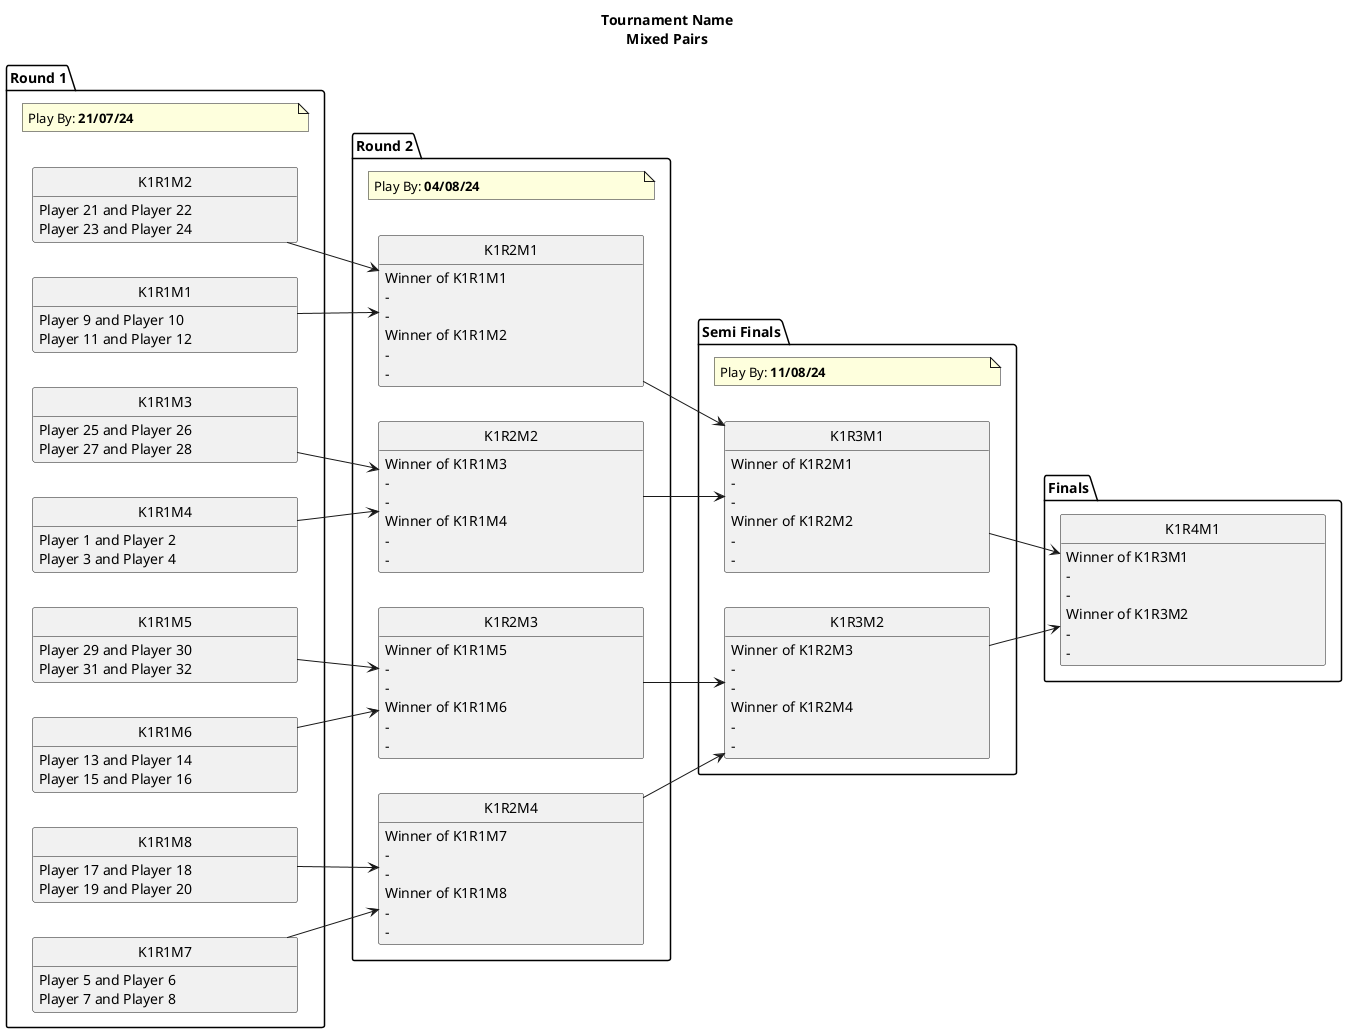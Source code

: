 @startuml
title Tournament Name\nMixed Pairs
hide empty methods
hide circle
left to right direction
skinparam minClassWidth 265
package "Round 1" {
	note "Play By: <b>21/07/24</b>" as n1
	class K1R1M4 {
		Player 1 and Player 2
		Player 3 and Player 4
	}
	class K1R1M7 {
		Player 5 and Player 6
		Player 7 and Player 8
	}
	class K1R1M1 {
		Player 9 and Player 10
		Player 11 and Player 12
	}
	class K1R1M6 {
		Player 13 and Player 14
		Player 15 and Player 16
	}
	class K1R1M8 {
		Player 17 and Player 18
		Player 19 and Player 20
	}
	class K1R1M2 {
		Player 21 and Player 22
		Player 23 and Player 24
	}
	class K1R1M3 {
	    Player 25 and Player 26
		Player 27 and Player 28
	}
	class K1R1M5 {
		Player 29 and Player 30
		Player 31 and Player 32
	}
}
package "Round 2" {
	note "Play By: <b>04/08/24</b>" as n2
	class K1R2M2 {
		Winner of K1R1M3
-
-
		Winner of K1R1M4
-
-
	}
	class K1R2M1 {
		Winner of K1R1M1
-
-
		Winner of K1R1M2
-
-
	}
	class K1R2M4 {
		Winner of K1R1M7
-
-
		Winner of K1R1M8
-
-
	}
	class K1R2M3 {
		Winner of K1R1M5
-
-
		Winner of K1R1M6
-
-
	}
}
package "Semi Finals" {
	note "Play By: <b>11/08/24</b>" as n3
	class K1R3M1 {
		Winner of K1R2M1
-
-
		Winner of K1R2M2
-
-
	}
	class K1R3M2 {
		Winner of K1R2M3
-
-
		Winner of K1R2M4
-
-
	}
}
package "Finals" {
	class K1R4M1 {
		Winner of K1R3M1
-
-
		Winner of K1R3M2
-
-
	}
}
K1R1M6 --> K1R2M3
K1R1M8 --> K1R2M4
K1R2M3 --> K1R3M2
K1R1M2 --> K1R2M1
K1R1M3 --> K1R2M2
K1R1M5 --> K1R2M3
K1R3M1 --> K1R4M1
K1R1M4 --> K1R2M2
K1R1M7 --> K1R2M4
K1R2M2 --> K1R3M1
K1R3M2 --> K1R4M1
K1R1M1 --> K1R2M1
K1R2M1 --> K1R3M1
K1R2M4 --> K1R3M2
@enduml